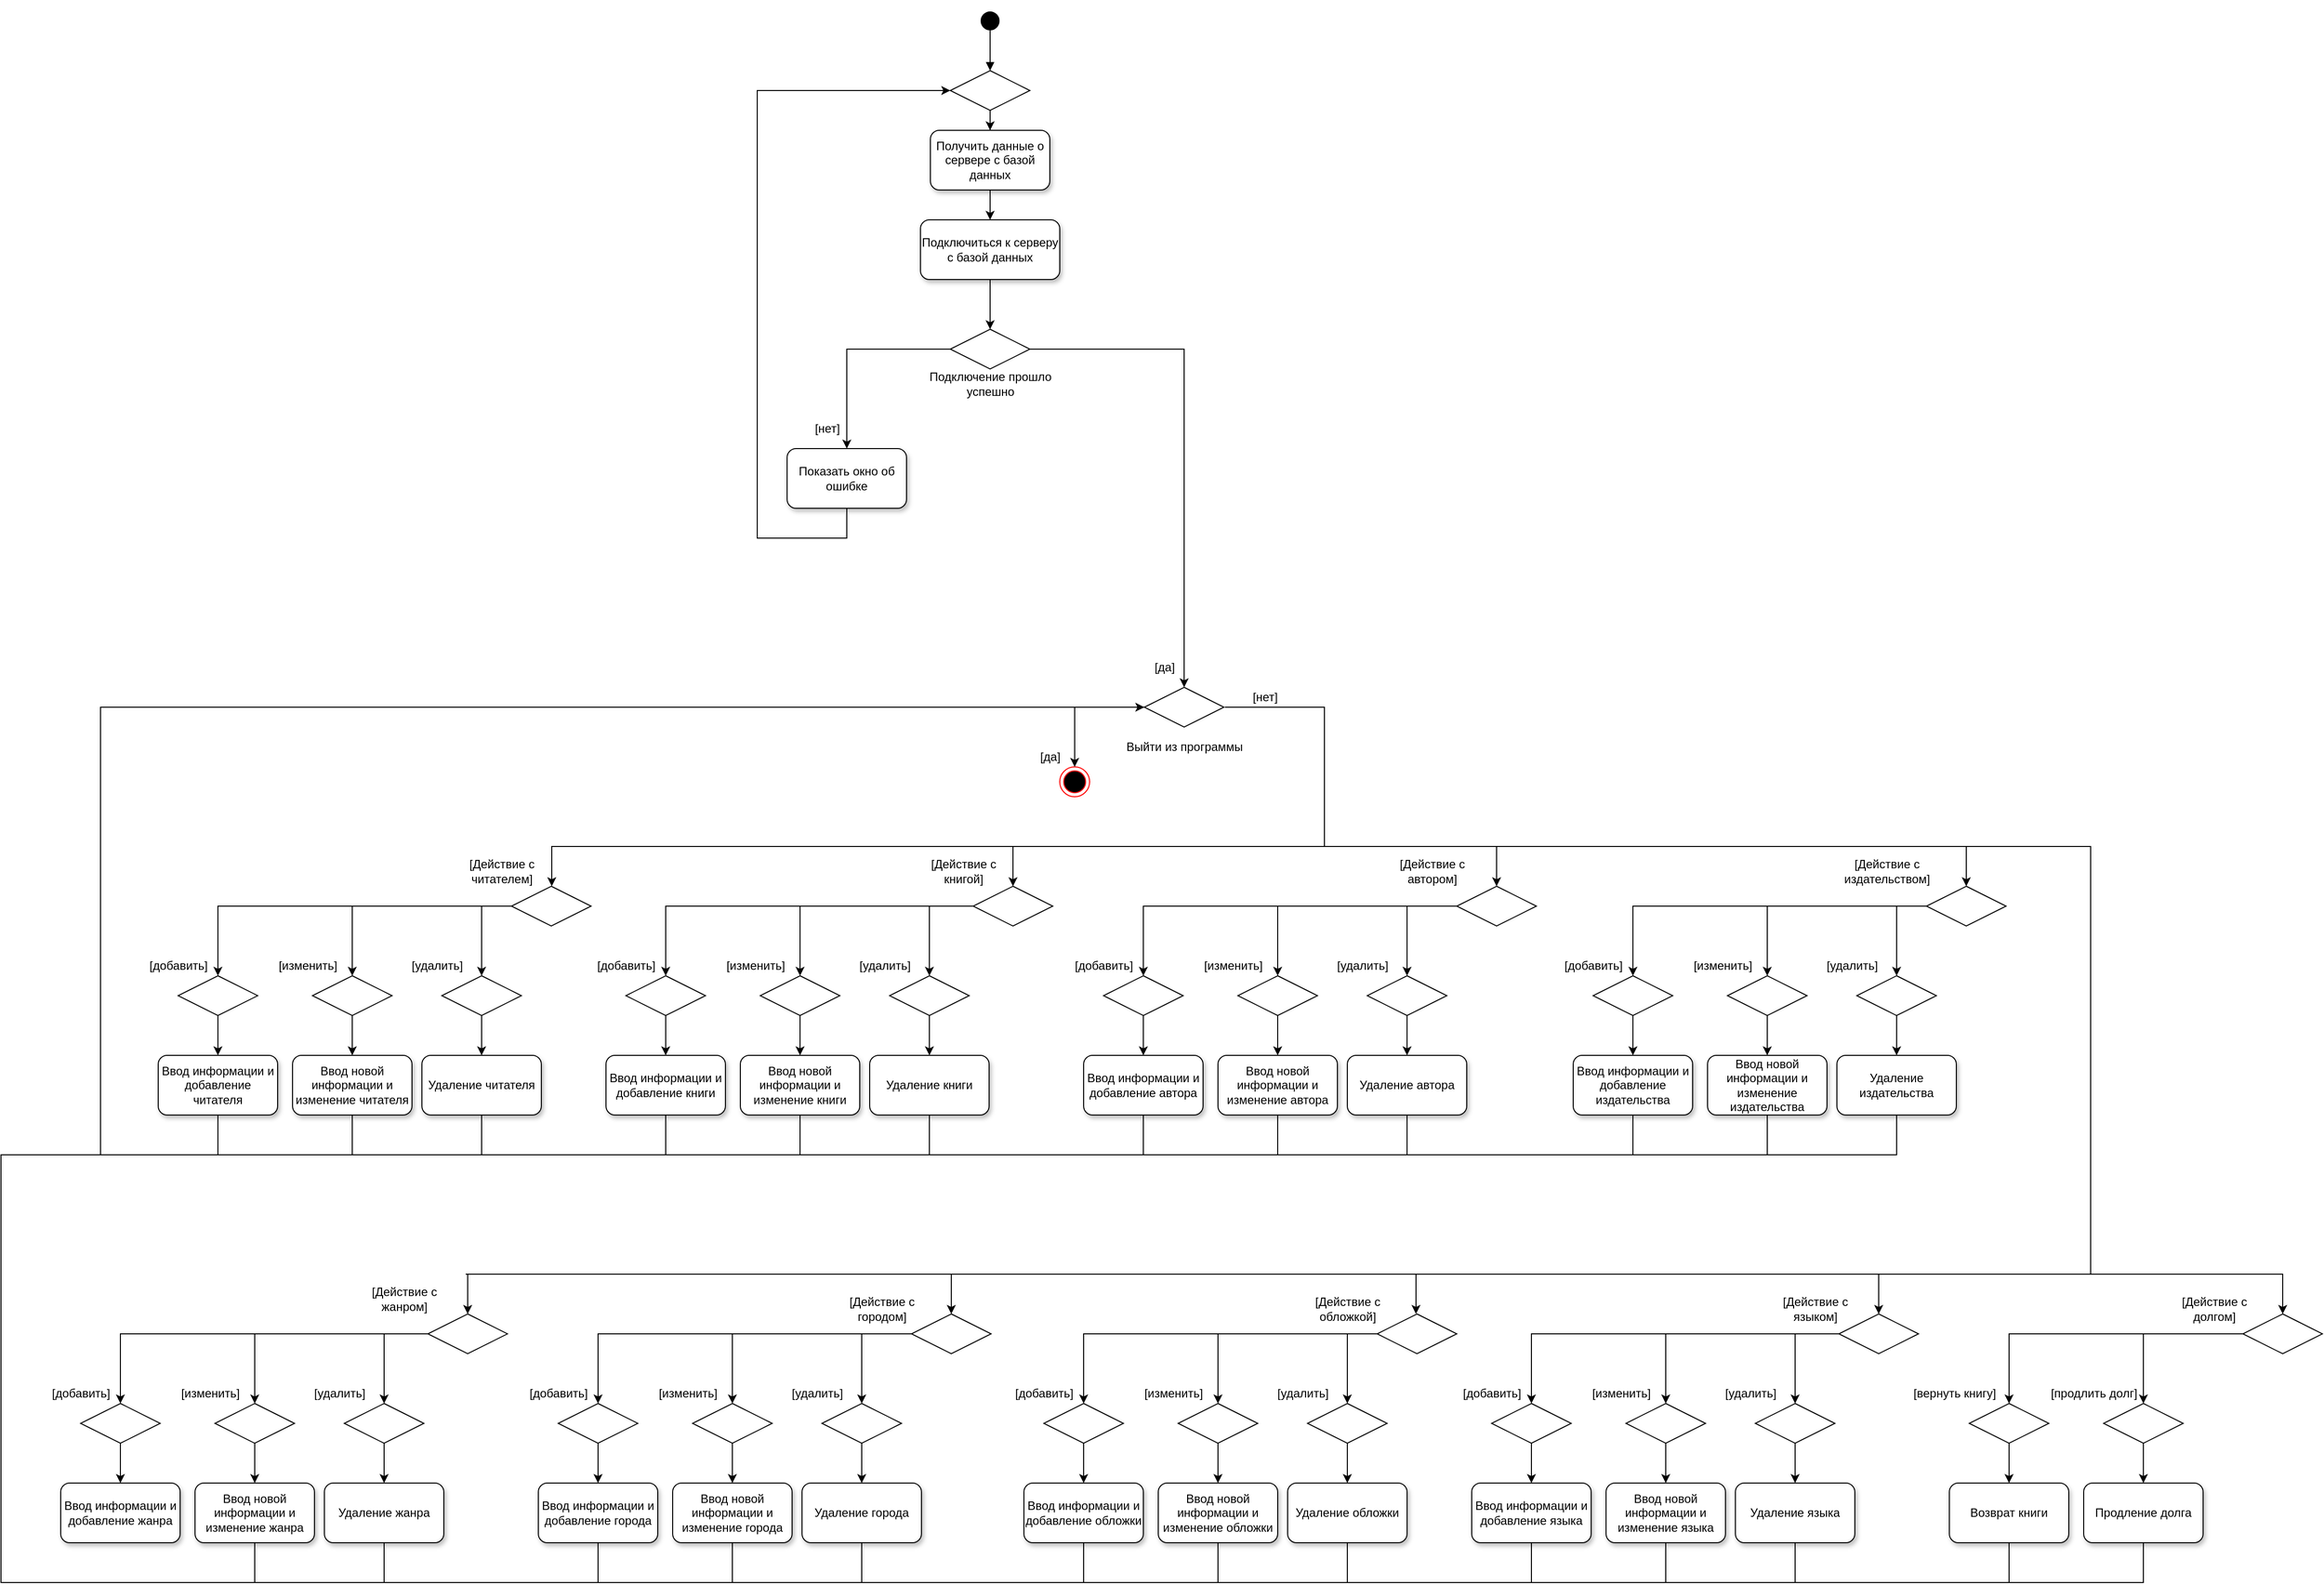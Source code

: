 <mxfile version="12.9.3" type="device"><diagram id="W3MapPRgLG2LJ8z7sJoR" name="Page-1"><mxGraphModel dx="5256" dy="3649" grid="1" gridSize="10" guides="1" tooltips="1" connect="1" arrows="1" fold="1" page="1" pageScale="1" pageWidth="827" pageHeight="1169" math="0" shadow="0"><root><mxCell id="0"/><mxCell id="1" parent="0"/><mxCell id="FfvXcrXIdgG_C1nINd0S-2" value="" style="ellipse;html=1;shape=endState;fillColor=#000000;strokeColor=#ff0000;rounded=0;shadow=0;glass=0;comic=0;" vertex="1" parent="1"><mxGeometry x="314" y="700" width="30" height="30" as="geometry"/></mxCell><mxCell id="FfvXcrXIdgG_C1nINd0S-4" value="" style="html=1;verticalAlign=bottom;startArrow=circle;startFill=1;endArrow=block;startSize=8;targetPerimeterSpacing=0;entryX=0.5;entryY=0;entryDx=0;entryDy=0;" edge="1" parent="1" target="FfvXcrXIdgG_C1nINd0S-11"><mxGeometry x="0.429" y="50" width="60" relative="1" as="geometry"><mxPoint x="244" y="-60" as="sourcePoint"/><mxPoint x="304" y="-140" as="targetPoint"/><Array as="points"/><mxPoint as="offset"/></mxGeometry></mxCell><mxCell id="FfvXcrXIdgG_C1nINd0S-9" style="edgeStyle=orthogonalEdgeStyle;rounded=0;orthogonalLoop=1;jettySize=auto;html=1;entryX=0.5;entryY=0;entryDx=0;entryDy=0;startArrow=none;startFill=0;targetPerimeterSpacing=0;" edge="1" parent="1" source="FfvXcrXIdgG_C1nINd0S-6" target="FfvXcrXIdgG_C1nINd0S-7"><mxGeometry relative="1" as="geometry"/></mxCell><mxCell id="FfvXcrXIdgG_C1nINd0S-6" value="Подключиться к серверу с базой данных" style="rounded=1;whiteSpace=wrap;html=1;shadow=1;glass=0;comic=0;" vertex="1" parent="1"><mxGeometry x="174" y="150" width="140" height="60" as="geometry"/></mxCell><mxCell id="FfvXcrXIdgG_C1nINd0S-14" style="edgeStyle=orthogonalEdgeStyle;rounded=0;orthogonalLoop=1;jettySize=auto;html=1;entryX=0.5;entryY=0;entryDx=0;entryDy=0;startArrow=none;startFill=0;targetPerimeterSpacing=0;" edge="1" parent="1" source="FfvXcrXIdgG_C1nINd0S-7" target="FfvXcrXIdgG_C1nINd0S-10"><mxGeometry relative="1" as="geometry"/></mxCell><mxCell id="FfvXcrXIdgG_C1nINd0S-19" style="edgeStyle=orthogonalEdgeStyle;rounded=0;orthogonalLoop=1;jettySize=auto;html=1;startArrow=none;startFill=0;targetPerimeterSpacing=0;entryX=0.5;entryY=0;entryDx=0;entryDy=0;" edge="1" parent="1" source="FfvXcrXIdgG_C1nINd0S-7" target="FfvXcrXIdgG_C1nINd0S-21"><mxGeometry relative="1" as="geometry"><mxPoint x="480" y="360" as="targetPoint"/></mxGeometry></mxCell><mxCell id="FfvXcrXIdgG_C1nINd0S-7" value="" style="rhombus;whiteSpace=wrap;html=1;rounded=0;shadow=0;glass=0;comic=0;" vertex="1" parent="1"><mxGeometry x="204" y="260" width="80" height="40" as="geometry"/></mxCell><mxCell id="FfvXcrXIdgG_C1nINd0S-8" value="Подключение прошло &lt;br&gt;успешно" style="text;html=1;align=center;verticalAlign=middle;resizable=0;points=[];autosize=1;" vertex="1" parent="1"><mxGeometry x="174" y="300" width="140" height="30" as="geometry"/></mxCell><mxCell id="FfvXcrXIdgG_C1nINd0S-13" style="edgeStyle=orthogonalEdgeStyle;rounded=0;orthogonalLoop=1;jettySize=auto;html=1;entryX=0;entryY=0.5;entryDx=0;entryDy=0;startArrow=none;startFill=0;targetPerimeterSpacing=0;" edge="1" parent="1" source="FfvXcrXIdgG_C1nINd0S-10" target="FfvXcrXIdgG_C1nINd0S-11"><mxGeometry relative="1" as="geometry"><Array as="points"><mxPoint x="100" y="470"/><mxPoint x="10" y="470"/><mxPoint x="10" y="20"/></Array></mxGeometry></mxCell><mxCell id="FfvXcrXIdgG_C1nINd0S-10" value="Показать окно об ошибке" style="rounded=1;whiteSpace=wrap;html=1;shadow=1;glass=0;comic=0;" vertex="1" parent="1"><mxGeometry x="40" y="380" width="120" height="60" as="geometry"/></mxCell><mxCell id="FfvXcrXIdgG_C1nINd0S-12" style="edgeStyle=orthogonalEdgeStyle;rounded=0;orthogonalLoop=1;jettySize=auto;html=1;entryX=0.5;entryY=0;entryDx=0;entryDy=0;startArrow=none;startFill=0;targetPerimeterSpacing=0;" edge="1" parent="1" source="FfvXcrXIdgG_C1nINd0S-11" target="FfvXcrXIdgG_C1nINd0S-16"><mxGeometry relative="1" as="geometry"/></mxCell><mxCell id="FfvXcrXIdgG_C1nINd0S-11" value="" style="rhombus;whiteSpace=wrap;html=1;rounded=0;shadow=0;glass=0;comic=0;" vertex="1" parent="1"><mxGeometry x="204" width="80" height="40" as="geometry"/></mxCell><mxCell id="FfvXcrXIdgG_C1nINd0S-15" value="[нет]" style="text;html=1;align=center;verticalAlign=middle;resizable=0;points=[];autosize=1;" vertex="1" parent="1"><mxGeometry x="60" y="350" width="40" height="20" as="geometry"/></mxCell><mxCell id="FfvXcrXIdgG_C1nINd0S-17" style="edgeStyle=orthogonalEdgeStyle;rounded=0;orthogonalLoop=1;jettySize=auto;html=1;exitX=0.5;exitY=1;exitDx=0;exitDy=0;entryX=0.5;entryY=0;entryDx=0;entryDy=0;startArrow=none;startFill=0;targetPerimeterSpacing=0;" edge="1" parent="1" source="FfvXcrXIdgG_C1nINd0S-16" target="FfvXcrXIdgG_C1nINd0S-6"><mxGeometry relative="1" as="geometry"/></mxCell><mxCell id="FfvXcrXIdgG_C1nINd0S-16" value="Получить данные о сервере с базой данных" style="rounded=1;whiteSpace=wrap;html=1;shadow=1;glass=0;comic=0;" vertex="1" parent="1"><mxGeometry x="184" y="60" width="120" height="60" as="geometry"/></mxCell><mxCell id="FfvXcrXIdgG_C1nINd0S-20" value="[да]" style="text;html=1;align=center;verticalAlign=middle;resizable=0;points=[];autosize=1;" vertex="1" parent="1"><mxGeometry x="399" y="590" width="40" height="20" as="geometry"/></mxCell><mxCell id="FfvXcrXIdgG_C1nINd0S-24" style="edgeStyle=orthogonalEdgeStyle;rounded=0;orthogonalLoop=1;jettySize=auto;html=1;entryX=0.5;entryY=0;entryDx=0;entryDy=0;startArrow=none;startFill=0;targetPerimeterSpacing=0;" edge="1" parent="1" source="FfvXcrXIdgG_C1nINd0S-21" target="FfvXcrXIdgG_C1nINd0S-2"><mxGeometry relative="1" as="geometry"/></mxCell><mxCell id="FfvXcrXIdgG_C1nINd0S-21" value="" style="rhombus;whiteSpace=wrap;html=1;rounded=0;shadow=0;glass=0;comic=0;" vertex="1" parent="1"><mxGeometry x="399" y="620" width="80" height="40" as="geometry"/></mxCell><mxCell id="FfvXcrXIdgG_C1nINd0S-22" value="Выйти из программы" style="text;html=1;align=center;verticalAlign=middle;resizable=0;points=[];autosize=1;" vertex="1" parent="1"><mxGeometry x="374" y="670" width="130" height="20" as="geometry"/></mxCell><mxCell id="FfvXcrXIdgG_C1nINd0S-25" value="[да]" style="text;html=1;align=center;verticalAlign=middle;resizable=0;points=[];autosize=1;" vertex="1" parent="1"><mxGeometry x="284" y="680" width="40" height="20" as="geometry"/></mxCell><mxCell id="FfvXcrXIdgG_C1nINd0S-26" value="[нет]" style="text;html=1;align=center;verticalAlign=middle;resizable=0;points=[];autosize=1;" vertex="1" parent="1"><mxGeometry x="500" y="620" width="40" height="20" as="geometry"/></mxCell><mxCell id="FfvXcrXIdgG_C1nINd0S-63" style="edgeStyle=orthogonalEdgeStyle;rounded=0;orthogonalLoop=1;jettySize=auto;html=1;entryX=0.5;entryY=0;entryDx=0;entryDy=0;startArrow=none;startFill=0;targetPerimeterSpacing=0;" edge="1" parent="1" source="FfvXcrXIdgG_C1nINd0S-30" target="FfvXcrXIdgG_C1nINd0S-59"><mxGeometry relative="1" as="geometry"/></mxCell><mxCell id="FfvXcrXIdgG_C1nINd0S-66" style="edgeStyle=orthogonalEdgeStyle;rounded=0;orthogonalLoop=1;jettySize=auto;html=1;entryX=0.5;entryY=0;entryDx=0;entryDy=0;startArrow=none;startFill=0;targetPerimeterSpacing=0;" edge="1" parent="1" source="FfvXcrXIdgG_C1nINd0S-30" target="FfvXcrXIdgG_C1nINd0S-65"><mxGeometry relative="1" as="geometry"/></mxCell><mxCell id="FfvXcrXIdgG_C1nINd0S-70" style="edgeStyle=orthogonalEdgeStyle;rounded=0;orthogonalLoop=1;jettySize=auto;html=1;entryX=0.5;entryY=0;entryDx=0;entryDy=0;startArrow=none;startFill=0;targetPerimeterSpacing=0;" edge="1" parent="1" source="FfvXcrXIdgG_C1nINd0S-30" target="FfvXcrXIdgG_C1nINd0S-68"><mxGeometry relative="1" as="geometry"><Array as="points"><mxPoint x="-267" y="840"/></Array></mxGeometry></mxCell><mxCell id="FfvXcrXIdgG_C1nINd0S-30" value="" style="rhombus;whiteSpace=wrap;html=1;rounded=0;shadow=0;glass=0;comic=0;" vertex="1" parent="1"><mxGeometry x="-237" y="820" width="80" height="40" as="geometry"/></mxCell><mxCell id="FfvXcrXIdgG_C1nINd0S-96" style="edgeStyle=orthogonalEdgeStyle;rounded=0;orthogonalLoop=1;jettySize=auto;html=1;entryX=0.5;entryY=0;entryDx=0;entryDy=0;startArrow=none;startFill=0;targetPerimeterSpacing=0;" edge="1" parent="1" source="FfvXcrXIdgG_C1nINd0S-32" target="FfvXcrXIdgG_C1nINd0S-89"><mxGeometry relative="1" as="geometry"/></mxCell><mxCell id="FfvXcrXIdgG_C1nINd0S-97" style="edgeStyle=orthogonalEdgeStyle;rounded=0;orthogonalLoop=1;jettySize=auto;html=1;entryX=0.5;entryY=0;entryDx=0;entryDy=0;startArrow=none;startFill=0;targetPerimeterSpacing=0;" edge="1" parent="1" source="FfvXcrXIdgG_C1nINd0S-32" target="FfvXcrXIdgG_C1nINd0S-86"><mxGeometry relative="1" as="geometry"/></mxCell><mxCell id="FfvXcrXIdgG_C1nINd0S-98" style="edgeStyle=orthogonalEdgeStyle;rounded=0;orthogonalLoop=1;jettySize=auto;html=1;entryX=0.5;entryY=0;entryDx=0;entryDy=0;startArrow=none;startFill=0;targetPerimeterSpacing=0;" edge="1" parent="1" source="FfvXcrXIdgG_C1nINd0S-32" target="FfvXcrXIdgG_C1nINd0S-83"><mxGeometry relative="1" as="geometry"/></mxCell><mxCell id="FfvXcrXIdgG_C1nINd0S-32" value="" style="rhombus;whiteSpace=wrap;html=1;rounded=0;shadow=0;glass=0;comic=0;" vertex="1" parent="1"><mxGeometry x="227" y="820" width="80" height="40" as="geometry"/></mxCell><mxCell id="FfvXcrXIdgG_C1nINd0S-129" style="edgeStyle=orthogonalEdgeStyle;rounded=0;orthogonalLoop=1;jettySize=auto;html=1;entryX=0.5;entryY=0;entryDx=0;entryDy=0;startArrow=none;startFill=0;targetPerimeterSpacing=0;" edge="1" parent="1" source="FfvXcrXIdgG_C1nINd0S-33" target="FfvXcrXIdgG_C1nINd0S-121"><mxGeometry relative="1" as="geometry"/></mxCell><mxCell id="FfvXcrXIdgG_C1nINd0S-130" style="edgeStyle=orthogonalEdgeStyle;rounded=0;orthogonalLoop=1;jettySize=auto;html=1;entryX=0.5;entryY=0;entryDx=0;entryDy=0;startArrow=none;startFill=0;targetPerimeterSpacing=0;" edge="1" parent="1" source="FfvXcrXIdgG_C1nINd0S-33" target="FfvXcrXIdgG_C1nINd0S-118"><mxGeometry relative="1" as="geometry"/></mxCell><mxCell id="FfvXcrXIdgG_C1nINd0S-131" style="edgeStyle=orthogonalEdgeStyle;rounded=0;orthogonalLoop=1;jettySize=auto;html=1;startArrow=none;startFill=0;targetPerimeterSpacing=0;" edge="1" parent="1" source="FfvXcrXIdgG_C1nINd0S-33" target="FfvXcrXIdgG_C1nINd0S-115"><mxGeometry relative="1" as="geometry"/></mxCell><mxCell id="FfvXcrXIdgG_C1nINd0S-33" value="" style="rhombus;whiteSpace=wrap;html=1;rounded=0;shadow=0;glass=0;comic=0;" vertex="1" parent="1"><mxGeometry x="713" y="820" width="80" height="40" as="geometry"/></mxCell><mxCell id="FfvXcrXIdgG_C1nINd0S-42" value="[Действие с &lt;br&gt;читателем]" style="text;html=1;align=center;verticalAlign=middle;resizable=0;points=[];autosize=1;" vertex="1" parent="1"><mxGeometry x="-287" y="790" width="80" height="30" as="geometry"/></mxCell><mxCell id="FfvXcrXIdgG_C1nINd0S-51" value="[Действие с &lt;br&gt;книгой]" style="text;html=1;align=center;verticalAlign=middle;resizable=0;points=[];autosize=1;" vertex="1" parent="1"><mxGeometry x="177" y="790" width="80" height="30" as="geometry"/></mxCell><mxCell id="FfvXcrXIdgG_C1nINd0S-52" value="[Действие с &lt;br&gt;автором]" style="text;html=1;align=center;verticalAlign=middle;resizable=0;points=[];autosize=1;" vertex="1" parent="1"><mxGeometry x="648" y="790" width="80" height="30" as="geometry"/></mxCell><mxCell id="FfvXcrXIdgG_C1nINd0S-53" value="[Действие с &lt;br&gt;издательством]" style="text;html=1;align=center;verticalAlign=middle;resizable=0;points=[];autosize=1;" vertex="1" parent="1"><mxGeometry x="1095" y="790" width="100" height="30" as="geometry"/></mxCell><mxCell id="FfvXcrXIdgG_C1nINd0S-54" value="[Действие с &lt;br&gt;жанром]" style="text;html=1;align=center;verticalAlign=middle;resizable=0;points=[];autosize=1;" vertex="1" parent="1"><mxGeometry x="-385" y="1220" width="80" height="30" as="geometry"/></mxCell><mxCell id="FfvXcrXIdgG_C1nINd0S-55" value="[Действие с &lt;br&gt;городом]" style="text;html=1;align=center;verticalAlign=middle;resizable=0;points=[];autosize=1;" vertex="1" parent="1"><mxGeometry x="95" y="1230" width="80" height="30" as="geometry"/></mxCell><mxCell id="FfvXcrXIdgG_C1nINd0S-56" value="[Действие с &lt;br&gt;обложкой]" style="text;html=1;align=center;verticalAlign=middle;resizable=0;points=[];autosize=1;" vertex="1" parent="1"><mxGeometry x="563" y="1230" width="80" height="30" as="geometry"/></mxCell><mxCell id="FfvXcrXIdgG_C1nINd0S-57" value="[Действие с &lt;br&gt;языком]" style="text;html=1;align=center;verticalAlign=middle;resizable=0;points=[];autosize=1;" vertex="1" parent="1"><mxGeometry x="1033" y="1230" width="80" height="30" as="geometry"/></mxCell><mxCell id="FfvXcrXIdgG_C1nINd0S-58" value="[Действие с &lt;br&gt;долгом]" style="text;html=1;align=center;verticalAlign=middle;resizable=0;points=[];autosize=1;" vertex="1" parent="1"><mxGeometry x="1434" y="1230" width="80" height="30" as="geometry"/></mxCell><mxCell id="FfvXcrXIdgG_C1nINd0S-72" style="edgeStyle=orthogonalEdgeStyle;rounded=0;orthogonalLoop=1;jettySize=auto;html=1;startArrow=none;startFill=0;targetPerimeterSpacing=0;" edge="1" parent="1" source="FfvXcrXIdgG_C1nINd0S-59" target="FfvXcrXIdgG_C1nINd0S-71"><mxGeometry relative="1" as="geometry"/></mxCell><mxCell id="FfvXcrXIdgG_C1nINd0S-59" value="" style="rhombus;whiteSpace=wrap;html=1;rounded=0;shadow=0;glass=0;comic=0;" vertex="1" parent="1"><mxGeometry x="-572" y="910" width="80" height="40" as="geometry"/></mxCell><mxCell id="FfvXcrXIdgG_C1nINd0S-62" value="[добавить]" style="text;html=1;align=center;verticalAlign=middle;resizable=0;points=[];autosize=1;" vertex="1" parent="1"><mxGeometry x="-607" y="890" width="70" height="20" as="geometry"/></mxCell><mxCell id="FfvXcrXIdgG_C1nINd0S-76" style="edgeStyle=orthogonalEdgeStyle;rounded=0;orthogonalLoop=1;jettySize=auto;html=1;startArrow=none;startFill=0;targetPerimeterSpacing=0;entryX=0.5;entryY=0;entryDx=0;entryDy=0;" edge="1" parent="1" source="FfvXcrXIdgG_C1nINd0S-65" target="FfvXcrXIdgG_C1nINd0S-74"><mxGeometry relative="1" as="geometry"><mxPoint x="-367" y="980" as="targetPoint"/></mxGeometry></mxCell><mxCell id="FfvXcrXIdgG_C1nINd0S-65" value="" style="rhombus;whiteSpace=wrap;html=1;rounded=0;shadow=0;glass=0;comic=0;" vertex="1" parent="1"><mxGeometry x="-437" y="910" width="80" height="40" as="geometry"/></mxCell><mxCell id="FfvXcrXIdgG_C1nINd0S-67" value="[изменить]" style="text;html=1;align=center;verticalAlign=middle;resizable=0;points=[];autosize=1;" vertex="1" parent="1"><mxGeometry x="-477" y="890" width="70" height="20" as="geometry"/></mxCell><mxCell id="FfvXcrXIdgG_C1nINd0S-77" style="edgeStyle=orthogonalEdgeStyle;rounded=0;orthogonalLoop=1;jettySize=auto;html=1;entryX=0.5;entryY=0;entryDx=0;entryDy=0;startArrow=none;startFill=0;targetPerimeterSpacing=0;" edge="1" parent="1" source="FfvXcrXIdgG_C1nINd0S-68" target="FfvXcrXIdgG_C1nINd0S-75"><mxGeometry relative="1" as="geometry"/></mxCell><mxCell id="FfvXcrXIdgG_C1nINd0S-68" value="" style="rhombus;whiteSpace=wrap;html=1;rounded=0;shadow=0;glass=0;comic=0;" vertex="1" parent="1"><mxGeometry x="-307" y="910" width="80" height="40" as="geometry"/></mxCell><mxCell id="FfvXcrXIdgG_C1nINd0S-69" value="[удалить]" style="text;html=1;align=center;verticalAlign=middle;resizable=0;points=[];autosize=1;" vertex="1" parent="1"><mxGeometry x="-347" y="890" width="70" height="20" as="geometry"/></mxCell><mxCell id="FfvXcrXIdgG_C1nINd0S-73" style="edgeStyle=orthogonalEdgeStyle;rounded=0;orthogonalLoop=1;jettySize=auto;html=1;entryX=0;entryY=0.5;entryDx=0;entryDy=0;startArrow=none;startFill=0;targetPerimeterSpacing=0;" edge="1" parent="1" source="FfvXcrXIdgG_C1nINd0S-71" target="FfvXcrXIdgG_C1nINd0S-21"><mxGeometry relative="1" as="geometry"><Array as="points"><mxPoint x="-532" y="1090"/><mxPoint x="-650" y="1090"/><mxPoint x="-650" y="640"/></Array></mxGeometry></mxCell><mxCell id="FfvXcrXIdgG_C1nINd0S-71" value="Ввод информации и добавление читателя" style="rounded=1;whiteSpace=wrap;html=1;shadow=1;glass=0;comic=0;" vertex="1" parent="1"><mxGeometry x="-592" y="990" width="120" height="60" as="geometry"/></mxCell><mxCell id="FfvXcrXIdgG_C1nINd0S-74" value="Ввод новой информации и изменение читателя" style="rounded=1;whiteSpace=wrap;html=1;shadow=1;glass=0;comic=0;" vertex="1" parent="1"><mxGeometry x="-457" y="990" width="120" height="60" as="geometry"/></mxCell><mxCell id="FfvXcrXIdgG_C1nINd0S-75" value="Удаление читателя" style="rounded=1;whiteSpace=wrap;html=1;shadow=1;glass=0;comic=0;" vertex="1" parent="1"><mxGeometry x="-327" y="990" width="120" height="60" as="geometry"/></mxCell><mxCell id="FfvXcrXIdgG_C1nINd0S-80" value="" style="endArrow=none;html=1;entryX=0.5;entryY=1;entryDx=0;entryDy=0;rounded=0;" edge="1" parent="1" target="FfvXcrXIdgG_C1nINd0S-74"><mxGeometry width="50" height="50" relative="1" as="geometry"><mxPoint x="-537" y="1090" as="sourcePoint"/><mxPoint x="-367" y="1090" as="targetPoint"/><Array as="points"><mxPoint x="-397" y="1090"/></Array></mxGeometry></mxCell><mxCell id="FfvXcrXIdgG_C1nINd0S-81" value="" style="endArrow=none;html=1;rounded=0;entryX=0.5;entryY=1;entryDx=0;entryDy=0;" edge="1" parent="1" target="FfvXcrXIdgG_C1nINd0S-75"><mxGeometry width="50" height="50" relative="1" as="geometry"><mxPoint x="-407" y="1090" as="sourcePoint"/><mxPoint x="-247" y="1060" as="targetPoint"/><Array as="points"><mxPoint x="-267" y="1090"/></Array></mxGeometry></mxCell><mxCell id="FfvXcrXIdgG_C1nINd0S-82" style="edgeStyle=orthogonalEdgeStyle;rounded=0;orthogonalLoop=1;jettySize=auto;html=1;startArrow=none;startFill=0;targetPerimeterSpacing=0;" edge="1" parent="1" source="FfvXcrXIdgG_C1nINd0S-83" target="FfvXcrXIdgG_C1nINd0S-91"><mxGeometry relative="1" as="geometry"/></mxCell><mxCell id="FfvXcrXIdgG_C1nINd0S-83" value="" style="rhombus;whiteSpace=wrap;html=1;rounded=0;shadow=0;glass=0;comic=0;" vertex="1" parent="1"><mxGeometry x="-122" y="910" width="80" height="40" as="geometry"/></mxCell><mxCell id="FfvXcrXIdgG_C1nINd0S-84" value="[добавить]" style="text;html=1;align=center;verticalAlign=middle;resizable=0;points=[];autosize=1;" vertex="1" parent="1"><mxGeometry x="-157" y="890" width="70" height="20" as="geometry"/></mxCell><mxCell id="FfvXcrXIdgG_C1nINd0S-85" style="edgeStyle=orthogonalEdgeStyle;rounded=0;orthogonalLoop=1;jettySize=auto;html=1;startArrow=none;startFill=0;targetPerimeterSpacing=0;entryX=0.5;entryY=0;entryDx=0;entryDy=0;" edge="1" parent="1" source="FfvXcrXIdgG_C1nINd0S-86" target="FfvXcrXIdgG_C1nINd0S-92"><mxGeometry relative="1" as="geometry"><mxPoint x="83" y="980" as="targetPoint"/></mxGeometry></mxCell><mxCell id="FfvXcrXIdgG_C1nINd0S-86" value="" style="rhombus;whiteSpace=wrap;html=1;rounded=0;shadow=0;glass=0;comic=0;" vertex="1" parent="1"><mxGeometry x="13" y="910" width="80" height="40" as="geometry"/></mxCell><mxCell id="FfvXcrXIdgG_C1nINd0S-87" value="[изменить]" style="text;html=1;align=center;verticalAlign=middle;resizable=0;points=[];autosize=1;" vertex="1" parent="1"><mxGeometry x="-27" y="890" width="70" height="20" as="geometry"/></mxCell><mxCell id="FfvXcrXIdgG_C1nINd0S-88" style="edgeStyle=orthogonalEdgeStyle;rounded=0;orthogonalLoop=1;jettySize=auto;html=1;entryX=0.5;entryY=0;entryDx=0;entryDy=0;startArrow=none;startFill=0;targetPerimeterSpacing=0;" edge="1" parent="1" source="FfvXcrXIdgG_C1nINd0S-89" target="FfvXcrXIdgG_C1nINd0S-93"><mxGeometry relative="1" as="geometry"/></mxCell><mxCell id="FfvXcrXIdgG_C1nINd0S-89" value="" style="rhombus;whiteSpace=wrap;html=1;rounded=0;shadow=0;glass=0;comic=0;" vertex="1" parent="1"><mxGeometry x="143" y="910" width="80" height="40" as="geometry"/></mxCell><mxCell id="FfvXcrXIdgG_C1nINd0S-90" value="[удалить]" style="text;html=1;align=center;verticalAlign=middle;resizable=0;points=[];autosize=1;" vertex="1" parent="1"><mxGeometry x="103" y="890" width="70" height="20" as="geometry"/></mxCell><mxCell id="FfvXcrXIdgG_C1nINd0S-91" value="Ввод информации и добавление книги" style="rounded=1;whiteSpace=wrap;html=1;shadow=1;glass=0;comic=0;" vertex="1" parent="1"><mxGeometry x="-142" y="990" width="120" height="60" as="geometry"/></mxCell><mxCell id="FfvXcrXIdgG_C1nINd0S-92" value="Ввод новой информации и изменение книги" style="rounded=1;whiteSpace=wrap;html=1;shadow=1;glass=0;comic=0;" vertex="1" parent="1"><mxGeometry x="-7" y="990" width="120" height="60" as="geometry"/></mxCell><mxCell id="FfvXcrXIdgG_C1nINd0S-93" value="Удаление книги" style="rounded=1;whiteSpace=wrap;html=1;shadow=1;glass=0;comic=0;" vertex="1" parent="1"><mxGeometry x="123" y="990" width="120" height="60" as="geometry"/></mxCell><mxCell id="FfvXcrXIdgG_C1nINd0S-94" value="" style="endArrow=none;html=1;entryX=0.5;entryY=1;entryDx=0;entryDy=0;rounded=0;" edge="1" parent="1" target="FfvXcrXIdgG_C1nINd0S-91"><mxGeometry width="50" height="50" relative="1" as="geometry"><mxPoint x="-267" y="1090" as="sourcePoint"/><mxPoint x="83" y="1090" as="targetPoint"/><Array as="points"><mxPoint x="-82" y="1090"/></Array></mxGeometry></mxCell><mxCell id="FfvXcrXIdgG_C1nINd0S-95" value="" style="endArrow=none;html=1;rounded=0;entryX=0.5;entryY=1;entryDx=0;entryDy=0;" edge="1" parent="1" target="FfvXcrXIdgG_C1nINd0S-93"><mxGeometry width="50" height="50" relative="1" as="geometry"><mxPoint x="43" y="1090" as="sourcePoint"/><mxPoint x="203" y="1060" as="targetPoint"/><Array as="points"><mxPoint x="183" y="1090"/></Array></mxGeometry></mxCell><mxCell id="FfvXcrXIdgG_C1nINd0S-99" value="" style="endArrow=none;html=1;rounded=0;entryX=0.5;entryY=1;entryDx=0;entryDy=0;" edge="1" parent="1" target="FfvXcrXIdgG_C1nINd0S-92"><mxGeometry width="50" height="50" relative="1" as="geometry"><mxPoint x="-97" y="1090" as="sourcePoint"/><mxPoint x="193" y="1060" as="targetPoint"/><Array as="points"><mxPoint x="53" y="1090"/></Array></mxGeometry></mxCell><mxCell id="FfvXcrXIdgG_C1nINd0S-114" style="edgeStyle=orthogonalEdgeStyle;rounded=0;orthogonalLoop=1;jettySize=auto;html=1;startArrow=none;startFill=0;targetPerimeterSpacing=0;" edge="1" parent="1" source="FfvXcrXIdgG_C1nINd0S-115" target="FfvXcrXIdgG_C1nINd0S-123"><mxGeometry relative="1" as="geometry"/></mxCell><mxCell id="FfvXcrXIdgG_C1nINd0S-115" value="" style="rhombus;whiteSpace=wrap;html=1;rounded=0;shadow=0;glass=0;comic=0;" vertex="1" parent="1"><mxGeometry x="358" y="910" width="80" height="40" as="geometry"/></mxCell><mxCell id="FfvXcrXIdgG_C1nINd0S-116" value="[добавить]" style="text;html=1;align=center;verticalAlign=middle;resizable=0;points=[];autosize=1;" vertex="1" parent="1"><mxGeometry x="323" y="890" width="70" height="20" as="geometry"/></mxCell><mxCell id="FfvXcrXIdgG_C1nINd0S-117" style="edgeStyle=orthogonalEdgeStyle;rounded=0;orthogonalLoop=1;jettySize=auto;html=1;startArrow=none;startFill=0;targetPerimeterSpacing=0;entryX=0.5;entryY=0;entryDx=0;entryDy=0;" edge="1" parent="1" source="FfvXcrXIdgG_C1nINd0S-118" target="FfvXcrXIdgG_C1nINd0S-124"><mxGeometry relative="1" as="geometry"><mxPoint x="563" y="980" as="targetPoint"/></mxGeometry></mxCell><mxCell id="FfvXcrXIdgG_C1nINd0S-118" value="" style="rhombus;whiteSpace=wrap;html=1;rounded=0;shadow=0;glass=0;comic=0;" vertex="1" parent="1"><mxGeometry x="493" y="910" width="80" height="40" as="geometry"/></mxCell><mxCell id="FfvXcrXIdgG_C1nINd0S-119" value="[изменить]" style="text;html=1;align=center;verticalAlign=middle;resizable=0;points=[];autosize=1;" vertex="1" parent="1"><mxGeometry x="453" y="890" width="70" height="20" as="geometry"/></mxCell><mxCell id="FfvXcrXIdgG_C1nINd0S-120" style="edgeStyle=orthogonalEdgeStyle;rounded=0;orthogonalLoop=1;jettySize=auto;html=1;entryX=0.5;entryY=0;entryDx=0;entryDy=0;startArrow=none;startFill=0;targetPerimeterSpacing=0;" edge="1" parent="1" source="FfvXcrXIdgG_C1nINd0S-121" target="FfvXcrXIdgG_C1nINd0S-125"><mxGeometry relative="1" as="geometry"/></mxCell><mxCell id="FfvXcrXIdgG_C1nINd0S-121" value="" style="rhombus;whiteSpace=wrap;html=1;rounded=0;shadow=0;glass=0;comic=0;" vertex="1" parent="1"><mxGeometry x="623" y="910" width="80" height="40" as="geometry"/></mxCell><mxCell id="FfvXcrXIdgG_C1nINd0S-122" value="[удалить]" style="text;html=1;align=center;verticalAlign=middle;resizable=0;points=[];autosize=1;" vertex="1" parent="1"><mxGeometry x="583" y="890" width="70" height="20" as="geometry"/></mxCell><mxCell id="FfvXcrXIdgG_C1nINd0S-123" value="Ввод информации и добавление автора" style="rounded=1;whiteSpace=wrap;html=1;shadow=1;glass=0;comic=0;" vertex="1" parent="1"><mxGeometry x="338" y="990" width="120" height="60" as="geometry"/></mxCell><mxCell id="FfvXcrXIdgG_C1nINd0S-124" value="Ввод новой информации и изменение автора" style="rounded=1;whiteSpace=wrap;html=1;shadow=1;glass=0;comic=0;" vertex="1" parent="1"><mxGeometry x="473" y="990" width="120" height="60" as="geometry"/></mxCell><mxCell id="FfvXcrXIdgG_C1nINd0S-125" value="Удаление автора" style="rounded=1;whiteSpace=wrap;html=1;shadow=1;glass=0;comic=0;" vertex="1" parent="1"><mxGeometry x="603" y="990" width="120" height="60" as="geometry"/></mxCell><mxCell id="FfvXcrXIdgG_C1nINd0S-126" value="" style="endArrow=none;html=1;rounded=0;entryX=0.5;entryY=1;entryDx=0;entryDy=0;" edge="1" parent="1" target="FfvXcrXIdgG_C1nINd0S-125"><mxGeometry width="50" height="50" relative="1" as="geometry"><mxPoint x="523" y="1090.0" as="sourcePoint"/><mxPoint x="683" y="1060" as="targetPoint"/><Array as="points"><mxPoint x="663" y="1090"/></Array></mxGeometry></mxCell><mxCell id="FfvXcrXIdgG_C1nINd0S-127" value="" style="endArrow=none;html=1;rounded=0;entryX=0.5;entryY=1;entryDx=0;entryDy=0;" edge="1" parent="1" target="FfvXcrXIdgG_C1nINd0S-124"><mxGeometry width="50" height="50" relative="1" as="geometry"><mxPoint x="383" y="1090.0" as="sourcePoint"/><mxPoint x="673" y="1060" as="targetPoint"/><Array as="points"><mxPoint x="533" y="1090"/></Array></mxGeometry></mxCell><mxCell id="FfvXcrXIdgG_C1nINd0S-128" value="" style="endArrow=none;html=1;rounded=0;entryX=0.5;entryY=1;entryDx=0;entryDy=0;" edge="1" parent="1" target="FfvXcrXIdgG_C1nINd0S-123"><mxGeometry width="50" height="50" relative="1" as="geometry"><mxPoint x="183" y="1090" as="sourcePoint"/><mxPoint x="543" y="1060.0" as="targetPoint"/><Array as="points"><mxPoint x="398" y="1090"/></Array></mxGeometry></mxCell><mxCell id="FfvXcrXIdgG_C1nINd0S-132" style="edgeStyle=orthogonalEdgeStyle;rounded=0;orthogonalLoop=1;jettySize=auto;html=1;entryX=0.5;entryY=0;entryDx=0;entryDy=0;startArrow=none;startFill=0;targetPerimeterSpacing=0;" edge="1" parent="1" source="FfvXcrXIdgG_C1nINd0S-135" target="FfvXcrXIdgG_C1nINd0S-148"><mxGeometry relative="1" as="geometry"/></mxCell><mxCell id="FfvXcrXIdgG_C1nINd0S-133" style="edgeStyle=orthogonalEdgeStyle;rounded=0;orthogonalLoop=1;jettySize=auto;html=1;entryX=0.5;entryY=0;entryDx=0;entryDy=0;startArrow=none;startFill=0;targetPerimeterSpacing=0;" edge="1" parent="1" source="FfvXcrXIdgG_C1nINd0S-135" target="FfvXcrXIdgG_C1nINd0S-151"><mxGeometry relative="1" as="geometry"/></mxCell><mxCell id="FfvXcrXIdgG_C1nINd0S-134" style="edgeStyle=orthogonalEdgeStyle;rounded=0;orthogonalLoop=1;jettySize=auto;html=1;entryX=0.5;entryY=0;entryDx=0;entryDy=0;startArrow=none;startFill=0;targetPerimeterSpacing=0;" edge="1" parent="1" source="FfvXcrXIdgG_C1nINd0S-135" target="FfvXcrXIdgG_C1nINd0S-154"><mxGeometry relative="1" as="geometry"><Array as="points"><mxPoint x="1155" y="840"/></Array></mxGeometry></mxCell><mxCell id="FfvXcrXIdgG_C1nINd0S-135" value="" style="rhombus;whiteSpace=wrap;html=1;rounded=0;shadow=0;glass=0;comic=0;" vertex="1" parent="1"><mxGeometry x="1185" y="820" width="80" height="40" as="geometry"/></mxCell><mxCell id="FfvXcrXIdgG_C1nINd0S-136" style="edgeStyle=orthogonalEdgeStyle;rounded=0;orthogonalLoop=1;jettySize=auto;html=1;entryX=0.5;entryY=0;entryDx=0;entryDy=0;startArrow=none;startFill=0;targetPerimeterSpacing=0;" edge="1" parent="1" source="FfvXcrXIdgG_C1nINd0S-139" target="FfvXcrXIdgG_C1nINd0S-168"><mxGeometry relative="1" as="geometry"/></mxCell><mxCell id="FfvXcrXIdgG_C1nINd0S-137" style="edgeStyle=orthogonalEdgeStyle;rounded=0;orthogonalLoop=1;jettySize=auto;html=1;entryX=0.5;entryY=0;entryDx=0;entryDy=0;startArrow=none;startFill=0;targetPerimeterSpacing=0;" edge="1" parent="1" source="FfvXcrXIdgG_C1nINd0S-139" target="FfvXcrXIdgG_C1nINd0S-165"><mxGeometry relative="1" as="geometry"/></mxCell><mxCell id="FfvXcrXIdgG_C1nINd0S-138" style="edgeStyle=orthogonalEdgeStyle;rounded=0;orthogonalLoop=1;jettySize=auto;html=1;entryX=0.5;entryY=0;entryDx=0;entryDy=0;startArrow=none;startFill=0;targetPerimeterSpacing=0;" edge="1" parent="1" source="FfvXcrXIdgG_C1nINd0S-139" target="FfvXcrXIdgG_C1nINd0S-162"><mxGeometry relative="1" as="geometry"/></mxCell><mxCell id="FfvXcrXIdgG_C1nINd0S-139" value="" style="rhombus;whiteSpace=wrap;html=1;rounded=0;shadow=0;glass=0;comic=0;" vertex="1" parent="1"><mxGeometry x="-321" y="1250" width="80" height="40" as="geometry"/></mxCell><mxCell id="FfvXcrXIdgG_C1nINd0S-140" style="edgeStyle=orthogonalEdgeStyle;rounded=0;orthogonalLoop=1;jettySize=auto;html=1;entryX=0.5;entryY=0;entryDx=0;entryDy=0;startArrow=none;startFill=0;targetPerimeterSpacing=0;" edge="1" parent="1" source="FfvXcrXIdgG_C1nINd0S-143" target="FfvXcrXIdgG_C1nINd0S-183"><mxGeometry relative="1" as="geometry"/></mxCell><mxCell id="FfvXcrXIdgG_C1nINd0S-141" style="edgeStyle=orthogonalEdgeStyle;rounded=0;orthogonalLoop=1;jettySize=auto;html=1;entryX=0.5;entryY=0;entryDx=0;entryDy=0;startArrow=none;startFill=0;targetPerimeterSpacing=0;" edge="1" parent="1" source="FfvXcrXIdgG_C1nINd0S-143" target="FfvXcrXIdgG_C1nINd0S-180"><mxGeometry relative="1" as="geometry"/></mxCell><mxCell id="FfvXcrXIdgG_C1nINd0S-142" style="edgeStyle=orthogonalEdgeStyle;rounded=0;orthogonalLoop=1;jettySize=auto;html=1;startArrow=none;startFill=0;targetPerimeterSpacing=0;" edge="1" parent="1" source="FfvXcrXIdgG_C1nINd0S-143" target="FfvXcrXIdgG_C1nINd0S-177"><mxGeometry relative="1" as="geometry"/></mxCell><mxCell id="FfvXcrXIdgG_C1nINd0S-143" value="" style="rhombus;whiteSpace=wrap;html=1;rounded=0;shadow=0;glass=0;comic=0;" vertex="1" parent="1"><mxGeometry x="165" y="1250" width="80" height="40" as="geometry"/></mxCell><mxCell id="FfvXcrXIdgG_C1nINd0S-147" style="edgeStyle=orthogonalEdgeStyle;rounded=0;orthogonalLoop=1;jettySize=auto;html=1;startArrow=none;startFill=0;targetPerimeterSpacing=0;" edge="1" parent="1" source="FfvXcrXIdgG_C1nINd0S-148" target="FfvXcrXIdgG_C1nINd0S-156"><mxGeometry relative="1" as="geometry"/></mxCell><mxCell id="FfvXcrXIdgG_C1nINd0S-148" value="" style="rhombus;whiteSpace=wrap;html=1;rounded=0;shadow=0;glass=0;comic=0;" vertex="1" parent="1"><mxGeometry x="850" y="910" width="80" height="40" as="geometry"/></mxCell><mxCell id="FfvXcrXIdgG_C1nINd0S-149" value="[добавить]" style="text;html=1;align=center;verticalAlign=middle;resizable=0;points=[];autosize=1;" vertex="1" parent="1"><mxGeometry x="815" y="890" width="70" height="20" as="geometry"/></mxCell><mxCell id="FfvXcrXIdgG_C1nINd0S-150" style="edgeStyle=orthogonalEdgeStyle;rounded=0;orthogonalLoop=1;jettySize=auto;html=1;startArrow=none;startFill=0;targetPerimeterSpacing=0;entryX=0.5;entryY=0;entryDx=0;entryDy=0;" edge="1" parent="1" source="FfvXcrXIdgG_C1nINd0S-151" target="FfvXcrXIdgG_C1nINd0S-157"><mxGeometry relative="1" as="geometry"><mxPoint x="1055" y="980" as="targetPoint"/></mxGeometry></mxCell><mxCell id="FfvXcrXIdgG_C1nINd0S-151" value="" style="rhombus;whiteSpace=wrap;html=1;rounded=0;shadow=0;glass=0;comic=0;" vertex="1" parent="1"><mxGeometry x="985" y="910" width="80" height="40" as="geometry"/></mxCell><mxCell id="FfvXcrXIdgG_C1nINd0S-152" value="[изменить]" style="text;html=1;align=center;verticalAlign=middle;resizable=0;points=[];autosize=1;" vertex="1" parent="1"><mxGeometry x="945" y="890" width="70" height="20" as="geometry"/></mxCell><mxCell id="FfvXcrXIdgG_C1nINd0S-153" style="edgeStyle=orthogonalEdgeStyle;rounded=0;orthogonalLoop=1;jettySize=auto;html=1;entryX=0.5;entryY=0;entryDx=0;entryDy=0;startArrow=none;startFill=0;targetPerimeterSpacing=0;" edge="1" parent="1" source="FfvXcrXIdgG_C1nINd0S-154" target="FfvXcrXIdgG_C1nINd0S-158"><mxGeometry relative="1" as="geometry"/></mxCell><mxCell id="FfvXcrXIdgG_C1nINd0S-154" value="" style="rhombus;whiteSpace=wrap;html=1;rounded=0;shadow=0;glass=0;comic=0;" vertex="1" parent="1"><mxGeometry x="1115" y="910" width="80" height="40" as="geometry"/></mxCell><mxCell id="FfvXcrXIdgG_C1nINd0S-155" value="[удалить]" style="text;html=1;align=center;verticalAlign=middle;resizable=0;points=[];autosize=1;" vertex="1" parent="1"><mxGeometry x="1075" y="890" width="70" height="20" as="geometry"/></mxCell><mxCell id="FfvXcrXIdgG_C1nINd0S-156" value="Ввод информации и добавление издательства" style="rounded=1;whiteSpace=wrap;html=1;shadow=1;glass=0;comic=0;" vertex="1" parent="1"><mxGeometry x="830" y="990" width="120" height="60" as="geometry"/></mxCell><mxCell id="FfvXcrXIdgG_C1nINd0S-157" value="Ввод новой информации и изменение издательства" style="rounded=1;whiteSpace=wrap;html=1;shadow=1;glass=0;comic=0;" vertex="1" parent="1"><mxGeometry x="965" y="990" width="120" height="60" as="geometry"/></mxCell><mxCell id="FfvXcrXIdgG_C1nINd0S-158" value="Удаление издательства" style="rounded=1;whiteSpace=wrap;html=1;shadow=1;glass=0;comic=0;" vertex="1" parent="1"><mxGeometry x="1095" y="990" width="120" height="60" as="geometry"/></mxCell><mxCell id="FfvXcrXIdgG_C1nINd0S-159" value="" style="endArrow=none;html=1;entryX=0.5;entryY=1;entryDx=0;entryDy=0;rounded=0;" edge="1" parent="1" target="FfvXcrXIdgG_C1nINd0S-157"><mxGeometry width="50" height="50" relative="1" as="geometry"><mxPoint x="885.0" y="1090.0" as="sourcePoint"/><mxPoint x="1055" y="1090" as="targetPoint"/><Array as="points"><mxPoint x="1025" y="1090"/></Array></mxGeometry></mxCell><mxCell id="FfvXcrXIdgG_C1nINd0S-160" value="" style="endArrow=none;html=1;rounded=0;entryX=0.5;entryY=1;entryDx=0;entryDy=0;" edge="1" parent="1" target="FfvXcrXIdgG_C1nINd0S-158"><mxGeometry width="50" height="50" relative="1" as="geometry"><mxPoint x="1015.0" y="1090.0" as="sourcePoint"/><mxPoint x="1175" y="1060" as="targetPoint"/><Array as="points"><mxPoint x="1155" y="1090"/></Array></mxGeometry></mxCell><mxCell id="FfvXcrXIdgG_C1nINd0S-161" style="edgeStyle=orthogonalEdgeStyle;rounded=0;orthogonalLoop=1;jettySize=auto;html=1;startArrow=none;startFill=0;targetPerimeterSpacing=0;" edge="1" parent="1" source="FfvXcrXIdgG_C1nINd0S-162" target="FfvXcrXIdgG_C1nINd0S-170"><mxGeometry relative="1" as="geometry"/></mxCell><mxCell id="FfvXcrXIdgG_C1nINd0S-162" value="" style="rhombus;whiteSpace=wrap;html=1;rounded=0;shadow=0;glass=0;comic=0;" vertex="1" parent="1"><mxGeometry x="-670" y="1340" width="80" height="40" as="geometry"/></mxCell><mxCell id="FfvXcrXIdgG_C1nINd0S-163" value="[добавить]" style="text;html=1;align=center;verticalAlign=middle;resizable=0;points=[];autosize=1;" vertex="1" parent="1"><mxGeometry x="-705" y="1320" width="70" height="20" as="geometry"/></mxCell><mxCell id="FfvXcrXIdgG_C1nINd0S-164" style="edgeStyle=orthogonalEdgeStyle;rounded=0;orthogonalLoop=1;jettySize=auto;html=1;startArrow=none;startFill=0;targetPerimeterSpacing=0;entryX=0.5;entryY=0;entryDx=0;entryDy=0;" edge="1" parent="1" source="FfvXcrXIdgG_C1nINd0S-165" target="FfvXcrXIdgG_C1nINd0S-171"><mxGeometry relative="1" as="geometry"><mxPoint x="-465" y="1410" as="targetPoint"/></mxGeometry></mxCell><mxCell id="FfvXcrXIdgG_C1nINd0S-165" value="" style="rhombus;whiteSpace=wrap;html=1;rounded=0;shadow=0;glass=0;comic=0;" vertex="1" parent="1"><mxGeometry x="-535" y="1340" width="80" height="40" as="geometry"/></mxCell><mxCell id="FfvXcrXIdgG_C1nINd0S-166" value="[изменить]" style="text;html=1;align=center;verticalAlign=middle;resizable=0;points=[];autosize=1;" vertex="1" parent="1"><mxGeometry x="-575" y="1320" width="70" height="20" as="geometry"/></mxCell><mxCell id="FfvXcrXIdgG_C1nINd0S-167" style="edgeStyle=orthogonalEdgeStyle;rounded=0;orthogonalLoop=1;jettySize=auto;html=1;entryX=0.5;entryY=0;entryDx=0;entryDy=0;startArrow=none;startFill=0;targetPerimeterSpacing=0;" edge="1" parent="1" source="FfvXcrXIdgG_C1nINd0S-168" target="FfvXcrXIdgG_C1nINd0S-172"><mxGeometry relative="1" as="geometry"/></mxCell><mxCell id="FfvXcrXIdgG_C1nINd0S-168" value="" style="rhombus;whiteSpace=wrap;html=1;rounded=0;shadow=0;glass=0;comic=0;" vertex="1" parent="1"><mxGeometry x="-405" y="1340" width="80" height="40" as="geometry"/></mxCell><mxCell id="FfvXcrXIdgG_C1nINd0S-169" value="[удалить]" style="text;html=1;align=center;verticalAlign=middle;resizable=0;points=[];autosize=1;" vertex="1" parent="1"><mxGeometry x="-445" y="1320" width="70" height="20" as="geometry"/></mxCell><mxCell id="FfvXcrXIdgG_C1nINd0S-170" value="Ввод информации и добавление жанра" style="rounded=1;whiteSpace=wrap;html=1;shadow=1;glass=0;comic=0;" vertex="1" parent="1"><mxGeometry x="-690" y="1420" width="120" height="60" as="geometry"/></mxCell><mxCell id="FfvXcrXIdgG_C1nINd0S-171" value="Ввод новой информации и изменение жанра" style="rounded=1;whiteSpace=wrap;html=1;shadow=1;glass=0;comic=0;" vertex="1" parent="1"><mxGeometry x="-555" y="1420" width="120" height="60" as="geometry"/></mxCell><mxCell id="FfvXcrXIdgG_C1nINd0S-172" value="Удаление жанра" style="rounded=1;whiteSpace=wrap;html=1;shadow=1;glass=0;comic=0;" vertex="1" parent="1"><mxGeometry x="-425" y="1420" width="120" height="60" as="geometry"/></mxCell><mxCell id="FfvXcrXIdgG_C1nINd0S-173" value="" style="endArrow=none;html=1;rounded=0;" edge="1" parent="1"><mxGeometry width="50" height="50" relative="1" as="geometry"><mxPoint x="1220" y="780" as="sourcePoint"/><mxPoint x="1350" y="1210" as="targetPoint"/><Array as="points"><mxPoint x="1350" y="780"/></Array></mxGeometry></mxCell><mxCell id="FfvXcrXIdgG_C1nINd0S-174" value="" style="endArrow=none;html=1;rounded=0;entryX=0.5;entryY=1;entryDx=0;entryDy=0;" edge="1" parent="1" target="FfvXcrXIdgG_C1nINd0S-172"><mxGeometry width="50" height="50" relative="1" as="geometry"><mxPoint x="-505" y="1520.0" as="sourcePoint"/><mxPoint x="-345" y="1490" as="targetPoint"/><Array as="points"><mxPoint x="-365" y="1520"/></Array></mxGeometry></mxCell><mxCell id="FfvXcrXIdgG_C1nINd0S-175" value="" style="endArrow=none;html=1;rounded=0;entryX=0.5;entryY=1;entryDx=0;entryDy=0;" edge="1" parent="1" target="FfvXcrXIdgG_C1nINd0S-171"><mxGeometry width="50" height="50" relative="1" as="geometry"><mxPoint x="-650" y="1090" as="sourcePoint"/><mxPoint x="-355" y="1490" as="targetPoint"/><Array as="points"><mxPoint x="-750" y="1090"/><mxPoint x="-750" y="1520"/><mxPoint x="-495" y="1520"/></Array></mxGeometry></mxCell><mxCell id="FfvXcrXIdgG_C1nINd0S-176" style="edgeStyle=orthogonalEdgeStyle;rounded=0;orthogonalLoop=1;jettySize=auto;html=1;startArrow=none;startFill=0;targetPerimeterSpacing=0;" edge="1" parent="1" source="FfvXcrXIdgG_C1nINd0S-177" target="FfvXcrXIdgG_C1nINd0S-185"><mxGeometry relative="1" as="geometry"/></mxCell><mxCell id="FfvXcrXIdgG_C1nINd0S-177" value="" style="rhombus;whiteSpace=wrap;html=1;rounded=0;shadow=0;glass=0;comic=0;" vertex="1" parent="1"><mxGeometry x="-190" y="1340" width="80" height="40" as="geometry"/></mxCell><mxCell id="FfvXcrXIdgG_C1nINd0S-178" value="[добавить]" style="text;html=1;align=center;verticalAlign=middle;resizable=0;points=[];autosize=1;" vertex="1" parent="1"><mxGeometry x="-225" y="1320" width="70" height="20" as="geometry"/></mxCell><mxCell id="FfvXcrXIdgG_C1nINd0S-179" style="edgeStyle=orthogonalEdgeStyle;rounded=0;orthogonalLoop=1;jettySize=auto;html=1;startArrow=none;startFill=0;targetPerimeterSpacing=0;entryX=0.5;entryY=0;entryDx=0;entryDy=0;" edge="1" parent="1" source="FfvXcrXIdgG_C1nINd0S-180" target="FfvXcrXIdgG_C1nINd0S-186"><mxGeometry relative="1" as="geometry"><mxPoint x="15" y="1410" as="targetPoint"/></mxGeometry></mxCell><mxCell id="FfvXcrXIdgG_C1nINd0S-180" value="" style="rhombus;whiteSpace=wrap;html=1;rounded=0;shadow=0;glass=0;comic=0;" vertex="1" parent="1"><mxGeometry x="-55" y="1340" width="80" height="40" as="geometry"/></mxCell><mxCell id="FfvXcrXIdgG_C1nINd0S-181" value="[изменить]" style="text;html=1;align=center;verticalAlign=middle;resizable=0;points=[];autosize=1;" vertex="1" parent="1"><mxGeometry x="-95" y="1320" width="70" height="20" as="geometry"/></mxCell><mxCell id="FfvXcrXIdgG_C1nINd0S-182" style="edgeStyle=orthogonalEdgeStyle;rounded=0;orthogonalLoop=1;jettySize=auto;html=1;entryX=0.5;entryY=0;entryDx=0;entryDy=0;startArrow=none;startFill=0;targetPerimeterSpacing=0;" edge="1" parent="1" source="FfvXcrXIdgG_C1nINd0S-183" target="FfvXcrXIdgG_C1nINd0S-187"><mxGeometry relative="1" as="geometry"/></mxCell><mxCell id="FfvXcrXIdgG_C1nINd0S-183" value="" style="rhombus;whiteSpace=wrap;html=1;rounded=0;shadow=0;glass=0;comic=0;" vertex="1" parent="1"><mxGeometry x="75" y="1340" width="80" height="40" as="geometry"/></mxCell><mxCell id="FfvXcrXIdgG_C1nINd0S-184" value="[удалить]" style="text;html=1;align=center;verticalAlign=middle;resizable=0;points=[];autosize=1;" vertex="1" parent="1"><mxGeometry x="35" y="1320" width="70" height="20" as="geometry"/></mxCell><mxCell id="FfvXcrXIdgG_C1nINd0S-185" value="Ввод информации и добавление города" style="rounded=1;whiteSpace=wrap;html=1;shadow=1;glass=0;comic=0;" vertex="1" parent="1"><mxGeometry x="-210" y="1420" width="120" height="60" as="geometry"/></mxCell><mxCell id="FfvXcrXIdgG_C1nINd0S-186" value="Ввод новой информации и изменение города" style="rounded=1;whiteSpace=wrap;html=1;shadow=1;glass=0;comic=0;" vertex="1" parent="1"><mxGeometry x="-75" y="1420" width="120" height="60" as="geometry"/></mxCell><mxCell id="FfvXcrXIdgG_C1nINd0S-187" value="Удаление города" style="rounded=1;whiteSpace=wrap;html=1;shadow=1;glass=0;comic=0;" vertex="1" parent="1"><mxGeometry x="55" y="1420" width="120" height="60" as="geometry"/></mxCell><mxCell id="FfvXcrXIdgG_C1nINd0S-188" value="" style="endArrow=none;html=1;rounded=0;entryX=0.5;entryY=1;entryDx=0;entryDy=0;" edge="1" parent="1" target="FfvXcrXIdgG_C1nINd0S-187"><mxGeometry width="50" height="50" relative="1" as="geometry"><mxPoint x="-25" y="1520.0" as="sourcePoint"/><mxPoint x="135" y="1490" as="targetPoint"/><Array as="points"><mxPoint x="115" y="1520"/></Array></mxGeometry></mxCell><mxCell id="FfvXcrXIdgG_C1nINd0S-189" value="" style="endArrow=none;html=1;rounded=0;entryX=0.5;entryY=1;entryDx=0;entryDy=0;" edge="1" parent="1" target="FfvXcrXIdgG_C1nINd0S-186"><mxGeometry width="50" height="50" relative="1" as="geometry"><mxPoint x="-165" y="1520.0" as="sourcePoint"/><mxPoint x="125" y="1490" as="targetPoint"/><Array as="points"><mxPoint x="-15" y="1520"/></Array></mxGeometry></mxCell><mxCell id="FfvXcrXIdgG_C1nINd0S-190" value="" style="endArrow=none;html=1;rounded=0;entryX=0.5;entryY=1;entryDx=0;entryDy=0;" edge="1" parent="1" target="FfvXcrXIdgG_C1nINd0S-185"><mxGeometry width="50" height="50" relative="1" as="geometry"><mxPoint x="-365" y="1520.0" as="sourcePoint"/><mxPoint x="-5" y="1490.0" as="targetPoint"/><Array as="points"><mxPoint x="-150" y="1520"/></Array></mxGeometry></mxCell><mxCell id="FfvXcrXIdgG_C1nINd0S-191" style="edgeStyle=orthogonalEdgeStyle;rounded=0;orthogonalLoop=1;jettySize=auto;html=1;entryX=0.5;entryY=0;entryDx=0;entryDy=0;startArrow=none;startFill=0;targetPerimeterSpacing=0;" edge="1" parent="1" source="FfvXcrXIdgG_C1nINd0S-194" target="FfvXcrXIdgG_C1nINd0S-207"><mxGeometry relative="1" as="geometry"/></mxCell><mxCell id="FfvXcrXIdgG_C1nINd0S-192" style="edgeStyle=orthogonalEdgeStyle;rounded=0;orthogonalLoop=1;jettySize=auto;html=1;entryX=0.5;entryY=0;entryDx=0;entryDy=0;startArrow=none;startFill=0;targetPerimeterSpacing=0;" edge="1" parent="1" source="FfvXcrXIdgG_C1nINd0S-194" target="FfvXcrXIdgG_C1nINd0S-210"><mxGeometry relative="1" as="geometry"/></mxCell><mxCell id="FfvXcrXIdgG_C1nINd0S-193" style="edgeStyle=orthogonalEdgeStyle;rounded=0;orthogonalLoop=1;jettySize=auto;html=1;entryX=0.5;entryY=0;entryDx=0;entryDy=0;startArrow=none;startFill=0;targetPerimeterSpacing=0;" edge="1" parent="1" source="FfvXcrXIdgG_C1nINd0S-194" target="FfvXcrXIdgG_C1nINd0S-213"><mxGeometry relative="1" as="geometry"><Array as="points"><mxPoint x="603" y="1270"/></Array></mxGeometry></mxCell><mxCell id="FfvXcrXIdgG_C1nINd0S-194" value="" style="rhombus;whiteSpace=wrap;html=1;rounded=0;shadow=0;glass=0;comic=0;" vertex="1" parent="1"><mxGeometry x="633" y="1250" width="80" height="40" as="geometry"/></mxCell><mxCell id="FfvXcrXIdgG_C1nINd0S-195" style="edgeStyle=orthogonalEdgeStyle;rounded=0;orthogonalLoop=1;jettySize=auto;html=1;entryX=0.5;entryY=0;entryDx=0;entryDy=0;startArrow=none;startFill=0;targetPerimeterSpacing=0;" edge="1" parent="1" source="FfvXcrXIdgG_C1nINd0S-198" target="FfvXcrXIdgG_C1nINd0S-227"><mxGeometry relative="1" as="geometry"/></mxCell><mxCell id="FfvXcrXIdgG_C1nINd0S-196" style="edgeStyle=orthogonalEdgeStyle;rounded=0;orthogonalLoop=1;jettySize=auto;html=1;entryX=0.5;entryY=0;entryDx=0;entryDy=0;startArrow=none;startFill=0;targetPerimeterSpacing=0;" edge="1" parent="1" source="FfvXcrXIdgG_C1nINd0S-198" target="FfvXcrXIdgG_C1nINd0S-224"><mxGeometry relative="1" as="geometry"/></mxCell><mxCell id="FfvXcrXIdgG_C1nINd0S-197" style="edgeStyle=orthogonalEdgeStyle;rounded=0;orthogonalLoop=1;jettySize=auto;html=1;entryX=0.5;entryY=0;entryDx=0;entryDy=0;startArrow=none;startFill=0;targetPerimeterSpacing=0;" edge="1" parent="1" source="FfvXcrXIdgG_C1nINd0S-198" target="FfvXcrXIdgG_C1nINd0S-221"><mxGeometry relative="1" as="geometry"/></mxCell><mxCell id="FfvXcrXIdgG_C1nINd0S-198" value="" style="rhombus;whiteSpace=wrap;html=1;rounded=0;shadow=0;glass=0;comic=0;" vertex="1" parent="1"><mxGeometry x="1097" y="1250" width="80" height="40" as="geometry"/></mxCell><mxCell id="FfvXcrXIdgG_C1nINd0S-200" style="edgeStyle=orthogonalEdgeStyle;rounded=0;orthogonalLoop=1;jettySize=auto;html=1;entryX=0.5;entryY=0;entryDx=0;entryDy=0;startArrow=none;startFill=0;targetPerimeterSpacing=0;" edge="1" parent="1" source="FfvXcrXIdgG_C1nINd0S-202" target="FfvXcrXIdgG_C1nINd0S-239"><mxGeometry relative="1" as="geometry"/></mxCell><mxCell id="FfvXcrXIdgG_C1nINd0S-201" style="edgeStyle=orthogonalEdgeStyle;rounded=0;orthogonalLoop=1;jettySize=auto;html=1;startArrow=none;startFill=0;targetPerimeterSpacing=0;" edge="1" parent="1" source="FfvXcrXIdgG_C1nINd0S-202" target="FfvXcrXIdgG_C1nINd0S-236"><mxGeometry relative="1" as="geometry"/></mxCell><mxCell id="FfvXcrXIdgG_C1nINd0S-202" value="" style="rhombus;whiteSpace=wrap;html=1;rounded=0;shadow=0;glass=0;comic=0;" vertex="1" parent="1"><mxGeometry x="1503" y="1250" width="80" height="40" as="geometry"/></mxCell><mxCell id="FfvXcrXIdgG_C1nINd0S-206" style="edgeStyle=orthogonalEdgeStyle;rounded=0;orthogonalLoop=1;jettySize=auto;html=1;startArrow=none;startFill=0;targetPerimeterSpacing=0;" edge="1" parent="1" source="FfvXcrXIdgG_C1nINd0S-207" target="FfvXcrXIdgG_C1nINd0S-215"><mxGeometry relative="1" as="geometry"/></mxCell><mxCell id="FfvXcrXIdgG_C1nINd0S-207" value="" style="rhombus;whiteSpace=wrap;html=1;rounded=0;shadow=0;glass=0;comic=0;" vertex="1" parent="1"><mxGeometry x="298" y="1340" width="80" height="40" as="geometry"/></mxCell><mxCell id="FfvXcrXIdgG_C1nINd0S-208" value="[добавить]" style="text;html=1;align=center;verticalAlign=middle;resizable=0;points=[];autosize=1;" vertex="1" parent="1"><mxGeometry x="263" y="1320" width="70" height="20" as="geometry"/></mxCell><mxCell id="FfvXcrXIdgG_C1nINd0S-209" style="edgeStyle=orthogonalEdgeStyle;rounded=0;orthogonalLoop=1;jettySize=auto;html=1;startArrow=none;startFill=0;targetPerimeterSpacing=0;entryX=0.5;entryY=0;entryDx=0;entryDy=0;" edge="1" parent="1" source="FfvXcrXIdgG_C1nINd0S-210" target="FfvXcrXIdgG_C1nINd0S-216"><mxGeometry relative="1" as="geometry"><mxPoint x="503" y="1410" as="targetPoint"/></mxGeometry></mxCell><mxCell id="FfvXcrXIdgG_C1nINd0S-210" value="" style="rhombus;whiteSpace=wrap;html=1;rounded=0;shadow=0;glass=0;comic=0;" vertex="1" parent="1"><mxGeometry x="433" y="1340" width="80" height="40" as="geometry"/></mxCell><mxCell id="FfvXcrXIdgG_C1nINd0S-211" value="[изменить]" style="text;html=1;align=center;verticalAlign=middle;resizable=0;points=[];autosize=1;" vertex="1" parent="1"><mxGeometry x="393" y="1320" width="70" height="20" as="geometry"/></mxCell><mxCell id="FfvXcrXIdgG_C1nINd0S-212" style="edgeStyle=orthogonalEdgeStyle;rounded=0;orthogonalLoop=1;jettySize=auto;html=1;entryX=0.5;entryY=0;entryDx=0;entryDy=0;startArrow=none;startFill=0;targetPerimeterSpacing=0;" edge="1" parent="1" source="FfvXcrXIdgG_C1nINd0S-213" target="FfvXcrXIdgG_C1nINd0S-217"><mxGeometry relative="1" as="geometry"/></mxCell><mxCell id="FfvXcrXIdgG_C1nINd0S-213" value="" style="rhombus;whiteSpace=wrap;html=1;rounded=0;shadow=0;glass=0;comic=0;" vertex="1" parent="1"><mxGeometry x="563" y="1340" width="80" height="40" as="geometry"/></mxCell><mxCell id="FfvXcrXIdgG_C1nINd0S-214" value="[удалить]" style="text;html=1;align=center;verticalAlign=middle;resizable=0;points=[];autosize=1;" vertex="1" parent="1"><mxGeometry x="523" y="1320" width="70" height="20" as="geometry"/></mxCell><mxCell id="FfvXcrXIdgG_C1nINd0S-215" value="Ввод информации и добавление обложки" style="rounded=1;whiteSpace=wrap;html=1;shadow=1;glass=0;comic=0;" vertex="1" parent="1"><mxGeometry x="278" y="1420" width="120" height="60" as="geometry"/></mxCell><mxCell id="FfvXcrXIdgG_C1nINd0S-216" value="Ввод новой информации и изменение обложки" style="rounded=1;whiteSpace=wrap;html=1;shadow=1;glass=0;comic=0;" vertex="1" parent="1"><mxGeometry x="413" y="1420" width="120" height="60" as="geometry"/></mxCell><mxCell id="FfvXcrXIdgG_C1nINd0S-217" value="Удаление обложки" style="rounded=1;whiteSpace=wrap;html=1;shadow=1;glass=0;comic=0;" vertex="1" parent="1"><mxGeometry x="543" y="1420" width="120" height="60" as="geometry"/></mxCell><mxCell id="FfvXcrXIdgG_C1nINd0S-218" value="" style="endArrow=none;html=1;entryX=0.5;entryY=1;entryDx=0;entryDy=0;rounded=0;" edge="1" parent="1" target="FfvXcrXIdgG_C1nINd0S-216"><mxGeometry width="50" height="50" relative="1" as="geometry"><mxPoint x="333.0" y="1520.0" as="sourcePoint"/><mxPoint x="503" y="1520" as="targetPoint"/><Array as="points"><mxPoint x="473" y="1520"/></Array></mxGeometry></mxCell><mxCell id="FfvXcrXIdgG_C1nINd0S-219" value="" style="endArrow=none;html=1;rounded=0;entryX=0.5;entryY=1;entryDx=0;entryDy=0;" edge="1" parent="1" target="FfvXcrXIdgG_C1nINd0S-217"><mxGeometry width="50" height="50" relative="1" as="geometry"><mxPoint x="463.0" y="1520.0" as="sourcePoint"/><mxPoint x="623" y="1490" as="targetPoint"/><Array as="points"><mxPoint x="603" y="1520"/></Array></mxGeometry></mxCell><mxCell id="FfvXcrXIdgG_C1nINd0S-220" style="edgeStyle=orthogonalEdgeStyle;rounded=0;orthogonalLoop=1;jettySize=auto;html=1;startArrow=none;startFill=0;targetPerimeterSpacing=0;" edge="1" parent="1" source="FfvXcrXIdgG_C1nINd0S-221" target="FfvXcrXIdgG_C1nINd0S-229"><mxGeometry relative="1" as="geometry"/></mxCell><mxCell id="FfvXcrXIdgG_C1nINd0S-221" value="" style="rhombus;whiteSpace=wrap;html=1;rounded=0;shadow=0;glass=0;comic=0;" vertex="1" parent="1"><mxGeometry x="748" y="1340" width="80" height="40" as="geometry"/></mxCell><mxCell id="FfvXcrXIdgG_C1nINd0S-222" value="[добавить]" style="text;html=1;align=center;verticalAlign=middle;resizable=0;points=[];autosize=1;" vertex="1" parent="1"><mxGeometry x="713" y="1320" width="70" height="20" as="geometry"/></mxCell><mxCell id="FfvXcrXIdgG_C1nINd0S-223" style="edgeStyle=orthogonalEdgeStyle;rounded=0;orthogonalLoop=1;jettySize=auto;html=1;startArrow=none;startFill=0;targetPerimeterSpacing=0;entryX=0.5;entryY=0;entryDx=0;entryDy=0;" edge="1" parent="1" source="FfvXcrXIdgG_C1nINd0S-224" target="FfvXcrXIdgG_C1nINd0S-230"><mxGeometry relative="1" as="geometry"><mxPoint x="953" y="1410" as="targetPoint"/></mxGeometry></mxCell><mxCell id="FfvXcrXIdgG_C1nINd0S-224" value="" style="rhombus;whiteSpace=wrap;html=1;rounded=0;shadow=0;glass=0;comic=0;" vertex="1" parent="1"><mxGeometry x="883" y="1340" width="80" height="40" as="geometry"/></mxCell><mxCell id="FfvXcrXIdgG_C1nINd0S-225" value="[изменить]" style="text;html=1;align=center;verticalAlign=middle;resizable=0;points=[];autosize=1;" vertex="1" parent="1"><mxGeometry x="843" y="1320" width="70" height="20" as="geometry"/></mxCell><mxCell id="FfvXcrXIdgG_C1nINd0S-226" style="edgeStyle=orthogonalEdgeStyle;rounded=0;orthogonalLoop=1;jettySize=auto;html=1;entryX=0.5;entryY=0;entryDx=0;entryDy=0;startArrow=none;startFill=0;targetPerimeterSpacing=0;" edge="1" parent="1" source="FfvXcrXIdgG_C1nINd0S-227" target="FfvXcrXIdgG_C1nINd0S-231"><mxGeometry relative="1" as="geometry"/></mxCell><mxCell id="FfvXcrXIdgG_C1nINd0S-227" value="" style="rhombus;whiteSpace=wrap;html=1;rounded=0;shadow=0;glass=0;comic=0;" vertex="1" parent="1"><mxGeometry x="1013" y="1340" width="80" height="40" as="geometry"/></mxCell><mxCell id="FfvXcrXIdgG_C1nINd0S-228" value="[удалить]" style="text;html=1;align=center;verticalAlign=middle;resizable=0;points=[];autosize=1;" vertex="1" parent="1"><mxGeometry x="973" y="1320" width="70" height="20" as="geometry"/></mxCell><mxCell id="FfvXcrXIdgG_C1nINd0S-229" value="Ввод информации и добавление языка" style="rounded=1;whiteSpace=wrap;html=1;shadow=1;glass=0;comic=0;" vertex="1" parent="1"><mxGeometry x="728" y="1420" width="120" height="60" as="geometry"/></mxCell><mxCell id="FfvXcrXIdgG_C1nINd0S-230" value="Ввод новой информации и изменение языка" style="rounded=1;whiteSpace=wrap;html=1;shadow=1;glass=0;comic=0;" vertex="1" parent="1"><mxGeometry x="863" y="1420" width="120" height="60" as="geometry"/></mxCell><mxCell id="FfvXcrXIdgG_C1nINd0S-231" value="Удаление языка" style="rounded=1;whiteSpace=wrap;html=1;shadow=1;glass=0;comic=0;" vertex="1" parent="1"><mxGeometry x="993" y="1420" width="120" height="60" as="geometry"/></mxCell><mxCell id="FfvXcrXIdgG_C1nINd0S-232" value="" style="endArrow=none;html=1;entryX=0.5;entryY=1;entryDx=0;entryDy=0;rounded=0;" edge="1" parent="1" target="FfvXcrXIdgG_C1nINd0S-229"><mxGeometry width="50" height="50" relative="1" as="geometry"><mxPoint x="603.0" y="1520.0" as="sourcePoint"/><mxPoint x="953" y="1520" as="targetPoint"/><Array as="points"><mxPoint x="788" y="1520"/></Array></mxGeometry></mxCell><mxCell id="FfvXcrXIdgG_C1nINd0S-233" value="" style="endArrow=none;html=1;rounded=0;entryX=0.5;entryY=1;entryDx=0;entryDy=0;" edge="1" parent="1" target="FfvXcrXIdgG_C1nINd0S-231"><mxGeometry width="50" height="50" relative="1" as="geometry"><mxPoint x="913" y="1520.0" as="sourcePoint"/><mxPoint x="1073" y="1490" as="targetPoint"/><Array as="points"><mxPoint x="1053" y="1520"/></Array></mxGeometry></mxCell><mxCell id="FfvXcrXIdgG_C1nINd0S-234" value="" style="endArrow=none;html=1;rounded=0;entryX=0.5;entryY=1;entryDx=0;entryDy=0;" edge="1" parent="1" target="FfvXcrXIdgG_C1nINd0S-230"><mxGeometry width="50" height="50" relative="1" as="geometry"><mxPoint x="773.0" y="1520.0" as="sourcePoint"/><mxPoint x="1063" y="1490" as="targetPoint"/><Array as="points"><mxPoint x="923" y="1520"/></Array></mxGeometry></mxCell><mxCell id="FfvXcrXIdgG_C1nINd0S-235" style="edgeStyle=orthogonalEdgeStyle;rounded=0;orthogonalLoop=1;jettySize=auto;html=1;startArrow=none;startFill=0;targetPerimeterSpacing=0;" edge="1" parent="1" source="FfvXcrXIdgG_C1nINd0S-236" target="FfvXcrXIdgG_C1nINd0S-244"><mxGeometry relative="1" as="geometry"/></mxCell><mxCell id="FfvXcrXIdgG_C1nINd0S-236" value="" style="rhombus;whiteSpace=wrap;html=1;rounded=0;shadow=0;glass=0;comic=0;" vertex="1" parent="1"><mxGeometry x="1228" y="1340" width="80" height="40" as="geometry"/></mxCell><mxCell id="FfvXcrXIdgG_C1nINd0S-237" value="[вернуть книгу]" style="text;html=1;align=center;verticalAlign=middle;resizable=0;points=[];autosize=1;" vertex="1" parent="1"><mxGeometry x="1163" y="1320" width="100" height="20" as="geometry"/></mxCell><mxCell id="FfvXcrXIdgG_C1nINd0S-238" style="edgeStyle=orthogonalEdgeStyle;rounded=0;orthogonalLoop=1;jettySize=auto;html=1;startArrow=none;startFill=0;targetPerimeterSpacing=0;entryX=0.5;entryY=0;entryDx=0;entryDy=0;" edge="1" parent="1" source="FfvXcrXIdgG_C1nINd0S-239" target="FfvXcrXIdgG_C1nINd0S-245"><mxGeometry relative="1" as="geometry"><mxPoint x="1433" y="1410" as="targetPoint"/></mxGeometry></mxCell><mxCell id="FfvXcrXIdgG_C1nINd0S-239" value="" style="rhombus;whiteSpace=wrap;html=1;rounded=0;shadow=0;glass=0;comic=0;" vertex="1" parent="1"><mxGeometry x="1363" y="1340" width="80" height="40" as="geometry"/></mxCell><mxCell id="FfvXcrXIdgG_C1nINd0S-240" value="[продлить долг]" style="text;html=1;align=center;verticalAlign=middle;resizable=0;points=[];autosize=1;" vertex="1" parent="1"><mxGeometry x="1303" y="1320" width="100" height="20" as="geometry"/></mxCell><mxCell id="FfvXcrXIdgG_C1nINd0S-244" value="Возврат книги" style="rounded=1;whiteSpace=wrap;html=1;shadow=1;glass=0;comic=0;" vertex="1" parent="1"><mxGeometry x="1208" y="1420" width="120" height="60" as="geometry"/></mxCell><mxCell id="FfvXcrXIdgG_C1nINd0S-245" value="Продление долга" style="rounded=1;whiteSpace=wrap;html=1;shadow=1;glass=0;comic=0;" vertex="1" parent="1"><mxGeometry x="1343" y="1420" width="120" height="60" as="geometry"/></mxCell><mxCell id="FfvXcrXIdgG_C1nINd0S-248" value="" style="endArrow=none;html=1;rounded=0;entryX=0.5;entryY=1;entryDx=0;entryDy=0;" edge="1" parent="1" target="FfvXcrXIdgG_C1nINd0S-245"><mxGeometry width="50" height="50" relative="1" as="geometry"><mxPoint x="1253" y="1520.0" as="sourcePoint"/><mxPoint x="1543" y="1490" as="targetPoint"/><Array as="points"><mxPoint x="1403" y="1520"/></Array></mxGeometry></mxCell><mxCell id="FfvXcrXIdgG_C1nINd0S-249" value="" style="endArrow=none;html=1;rounded=0;entryX=0.5;entryY=1;entryDx=0;entryDy=0;" edge="1" parent="1" target="FfvXcrXIdgG_C1nINd0S-244"><mxGeometry width="50" height="50" relative="1" as="geometry"><mxPoint x="1053" y="1520.0" as="sourcePoint"/><mxPoint x="1413" y="1490.0" as="targetPoint"/><Array as="points"><mxPoint x="1268" y="1520"/></Array></mxGeometry></mxCell><mxCell id="FfvXcrXIdgG_C1nINd0S-250" value="" style="endArrow=none;html=1;entryX=0.5;entryY=1;entryDx=0;entryDy=0;rounded=0;" edge="1" parent="1" target="FfvXcrXIdgG_C1nINd0S-215"><mxGeometry width="50" height="50" relative="1" as="geometry"><mxPoint x="83" y="1520" as="sourcePoint"/><mxPoint x="483" y="1490" as="targetPoint"/><Array as="points"><mxPoint x="338" y="1520"/></Array></mxGeometry></mxCell><mxCell id="FfvXcrXIdgG_C1nINd0S-251" value="" style="endArrow=none;html=1;entryX=0.5;entryY=1;entryDx=0;entryDy=0;rounded=0;" edge="1" parent="1" target="FfvXcrXIdgG_C1nINd0S-156"><mxGeometry width="50" height="50" relative="1" as="geometry"><mxPoint x="663" y="1090" as="sourcePoint"/><mxPoint x="1035" y="1060" as="targetPoint"/><Array as="points"><mxPoint x="890" y="1090"/></Array></mxGeometry></mxCell><mxCell id="FfvXcrXIdgG_C1nINd0S-252" value="" style="endArrow=none;html=1;rounded=0;" edge="1" parent="1"><mxGeometry width="50" height="50" relative="1" as="geometry"><mxPoint x="580" y="780" as="sourcePoint"/><mxPoint x="480" y="640" as="targetPoint"/><Array as="points"><mxPoint x="580" y="640"/></Array></mxGeometry></mxCell><mxCell id="FfvXcrXIdgG_C1nINd0S-253" value="" style="endArrow=classic;html=1;entryX=0.5;entryY=0;entryDx=0;entryDy=0;rounded=0;" edge="1" parent="1" target="FfvXcrXIdgG_C1nINd0S-135"><mxGeometry width="50" height="50" relative="1" as="geometry"><mxPoint x="685" y="780" as="sourcePoint"/><mxPoint x="735" y="790" as="targetPoint"/><Array as="points"><mxPoint x="1225" y="780"/></Array></mxGeometry></mxCell><mxCell id="FfvXcrXIdgG_C1nINd0S-254" value="" style="endArrow=classic;html=1;entryX=0.5;entryY=0;entryDx=0;entryDy=0;rounded=0;" edge="1" parent="1" target="FfvXcrXIdgG_C1nINd0S-33"><mxGeometry width="50" height="50" relative="1" as="geometry"><mxPoint x="1228" y="780" as="sourcePoint"/><mxPoint x="950" y="820" as="targetPoint"/><Array as="points"><mxPoint x="753" y="780"/></Array></mxGeometry></mxCell><mxCell id="FfvXcrXIdgG_C1nINd0S-255" value="" style="endArrow=classic;html=1;entryX=0.5;entryY=0;entryDx=0;entryDy=0;rounded=0;" edge="1" parent="1" target="FfvXcrXIdgG_C1nINd0S-32"><mxGeometry width="50" height="50" relative="1" as="geometry"><mxPoint x="770.5" y="780" as="sourcePoint"/><mxPoint x="295.5" y="820" as="targetPoint"/><Array as="points"><mxPoint x="267" y="780"/></Array></mxGeometry></mxCell><mxCell id="FfvXcrXIdgG_C1nINd0S-256" value="" style="endArrow=classic;html=1;entryX=0.5;entryY=0;entryDx=0;entryDy=0;rounded=0;" edge="1" parent="1"><mxGeometry width="50" height="50" relative="1" as="geometry"><mxPoint x="307" y="780" as="sourcePoint"/><mxPoint x="-196.5" y="820" as="targetPoint"/><Array as="points"><mxPoint x="-196.5" y="780"/></Array></mxGeometry></mxCell><mxCell id="FfvXcrXIdgG_C1nINd0S-257" value="" style="endArrow=classic;html=1;entryX=0.5;entryY=0;entryDx=0;entryDy=0;rounded=0;strokeColor=#000000;" edge="1" parent="1" target="FfvXcrXIdgG_C1nINd0S-139"><mxGeometry width="50" height="50" relative="1" as="geometry"><mxPoint x="-130" y="1210" as="sourcePoint"/><mxPoint x="-257" y="1230" as="targetPoint"/><Array as="points"><mxPoint x="-281" y="1210"/></Array></mxGeometry></mxCell><mxCell id="FfvXcrXIdgG_C1nINd0S-258" value="" style="endArrow=classic;html=1;entryX=0.5;entryY=0;entryDx=0;entryDy=0;rounded=0;strokeColor=#000000;" edge="1" parent="1" target="FfvXcrXIdgG_C1nINd0S-143"><mxGeometry width="50" height="50" relative="1" as="geometry"><mxPoint x="-283" y="1210" as="sourcePoint"/><mxPoint x="-97" y="1250" as="targetPoint"/><Array as="points"><mxPoint x="205" y="1210"/></Array></mxGeometry></mxCell><mxCell id="FfvXcrXIdgG_C1nINd0S-259" value="" style="endArrow=classic;html=1;entryX=0.5;entryY=0;entryDx=0;entryDy=0;rounded=0;strokeColor=#000000;" edge="1" parent="1"><mxGeometry width="50" height="50" relative="1" as="geometry"><mxPoint x="184.0" y="1210" as="sourcePoint"/><mxPoint x="672" y="1250" as="targetPoint"/><Array as="points"><mxPoint x="672" y="1210"/></Array></mxGeometry></mxCell><mxCell id="FfvXcrXIdgG_C1nINd0S-260" value="" style="endArrow=classic;html=1;entryX=0.5;entryY=0;entryDx=0;entryDy=0;rounded=0;strokeColor=#000000;" edge="1" parent="1" target="FfvXcrXIdgG_C1nINd0S-198"><mxGeometry width="50" height="50" relative="1" as="geometry"><mxPoint x="643" y="1210" as="sourcePoint"/><mxPoint x="1131" y="1250" as="targetPoint"/><Array as="points"><mxPoint x="1137" y="1210"/></Array></mxGeometry></mxCell><mxCell id="FfvXcrXIdgG_C1nINd0S-261" value="" style="endArrow=classic;html=1;entryX=0.5;entryY=0;entryDx=0;entryDy=0;rounded=0;strokeColor=#000000;" edge="1" parent="1" target="FfvXcrXIdgG_C1nINd0S-202"><mxGeometry width="50" height="50" relative="1" as="geometry"><mxPoint x="1053" y="1210" as="sourcePoint"/><mxPoint x="1547" y="1250" as="targetPoint"/><Array as="points"><mxPoint x="1543" y="1210"/></Array></mxGeometry></mxCell></root></mxGraphModel></diagram></mxfile>